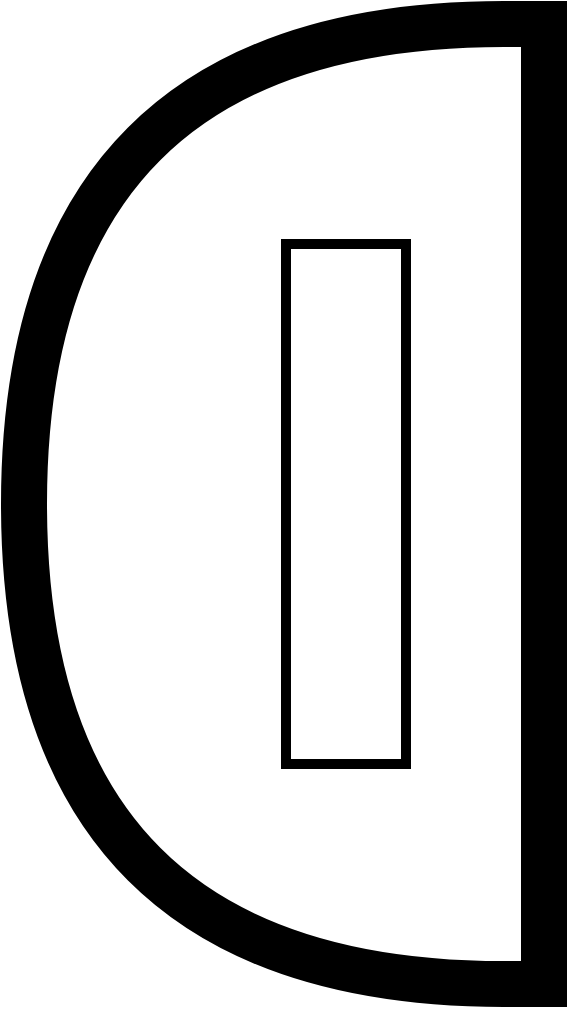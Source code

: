 <mxfile version="20.8.23" type="device"><diagram id="MSLLbvlq_YNioyMjc6PS" name="Page-1"><mxGraphModel dx="1432" dy="1105" grid="1" gridSize="10" guides="1" tooltips="1" connect="1" arrows="1" fold="1" page="1" pageScale="1" pageWidth="827" pageHeight="1169" math="0" shadow="0"><root><mxCell id="0"/><mxCell id="1" parent="0"/><mxCell id="wi37V9AFkINe5kgep9Ka-13" value="" style="shape=delay;whiteSpace=wrap;html=1;strokeWidth=23;rotation=-180;" vertex="1" parent="1"><mxGeometry x="109" y="200" width="260" height="480" as="geometry"/></mxCell><mxCell id="wi37V9AFkINe5kgep9Ka-3" value="" style="rounded=0;whiteSpace=wrap;html=1;strokeWidth=5;rotation=90;" vertex="1" parent="1"><mxGeometry x="140" y="410" width="260" height="60" as="geometry"/></mxCell></root></mxGraphModel></diagram></mxfile>